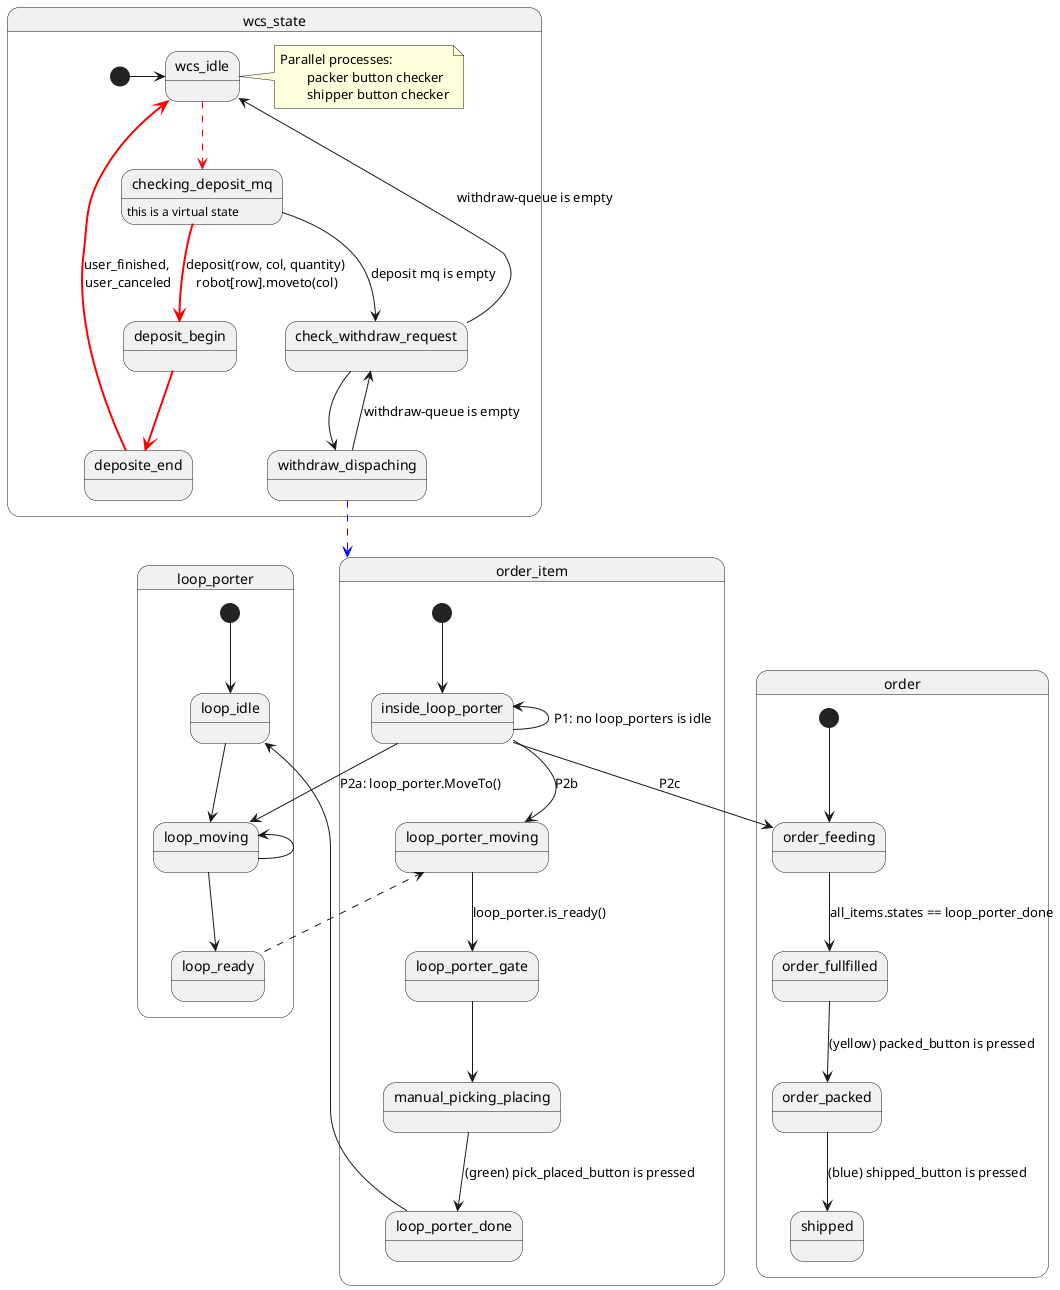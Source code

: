 @startuml



state order_item{
	[*] --> inside_loop_porter
	inside_loop_porter <-- inside_loop_porter:  P1: no loop_porters is idle
	inside_loop_porter --> loop_porter_moving: P2b
    loop_porter_moving --> loop_porter_gate: loop_porter.is_ready()
	loop_porter_gate --> manual_picking_placing
    manual_picking_placing --> loop_porter_done: (green) pick_placed_button is pressed
}

state order{
	[*] --> order_feeding
	order_feeding --> order_fullfilled:  all_items.states == loop_porter_done
	order_fullfilled --> order_packed: (yellow) packed_button is pressed
	order_packed -->shipped:  (blue) shipped_button is pressed

}

inside_loop_porter -->  order_feeding: P2c
state loop_porter {
	[*] --> loop_idle 
	loop_idle --> loop_moving
	loop_moving <-- loop_moving
	loop_moving --> loop_ready
}
inside_loop_porter --> loop_moving: P2a: loop_porter.MoveTo()
loop_ready -[dashed]-> loop_porter_moving

state wcs_state{
	[*] -> wcs_idle
	wcs_idle-[#red,dashed]-> checking_deposit_mq
	checking_deposit_mq -[#red,bold]-> deposit_begin: deposit(row, col, quantity) \nrobot[row].moveto(col)
	deposit_begin -[#red,bold]-> deposite_end
	deposite_end -[#red,bold]->wcs_idle: user_finished, \nuser_canceled
	checking_deposit_mq: this is a virtual state

	checking_deposit_mq --> check_withdraw_request: deposit mq is empty
	check_withdraw_request --> wcs_idle:  withdraw-queue is empty
	check_withdraw_request --> withdraw_dispaching
	withdraw_dispaching --> check_withdraw_request: withdraw-queue is empty

	note right of wcs_idle
	Parallel processes:
		packer button checker
		shipper button checker
	end note
}

withdraw_dispaching -[#blue,dashed]-> order_item 



loop_porter_done --> loop_idle




@enduml
